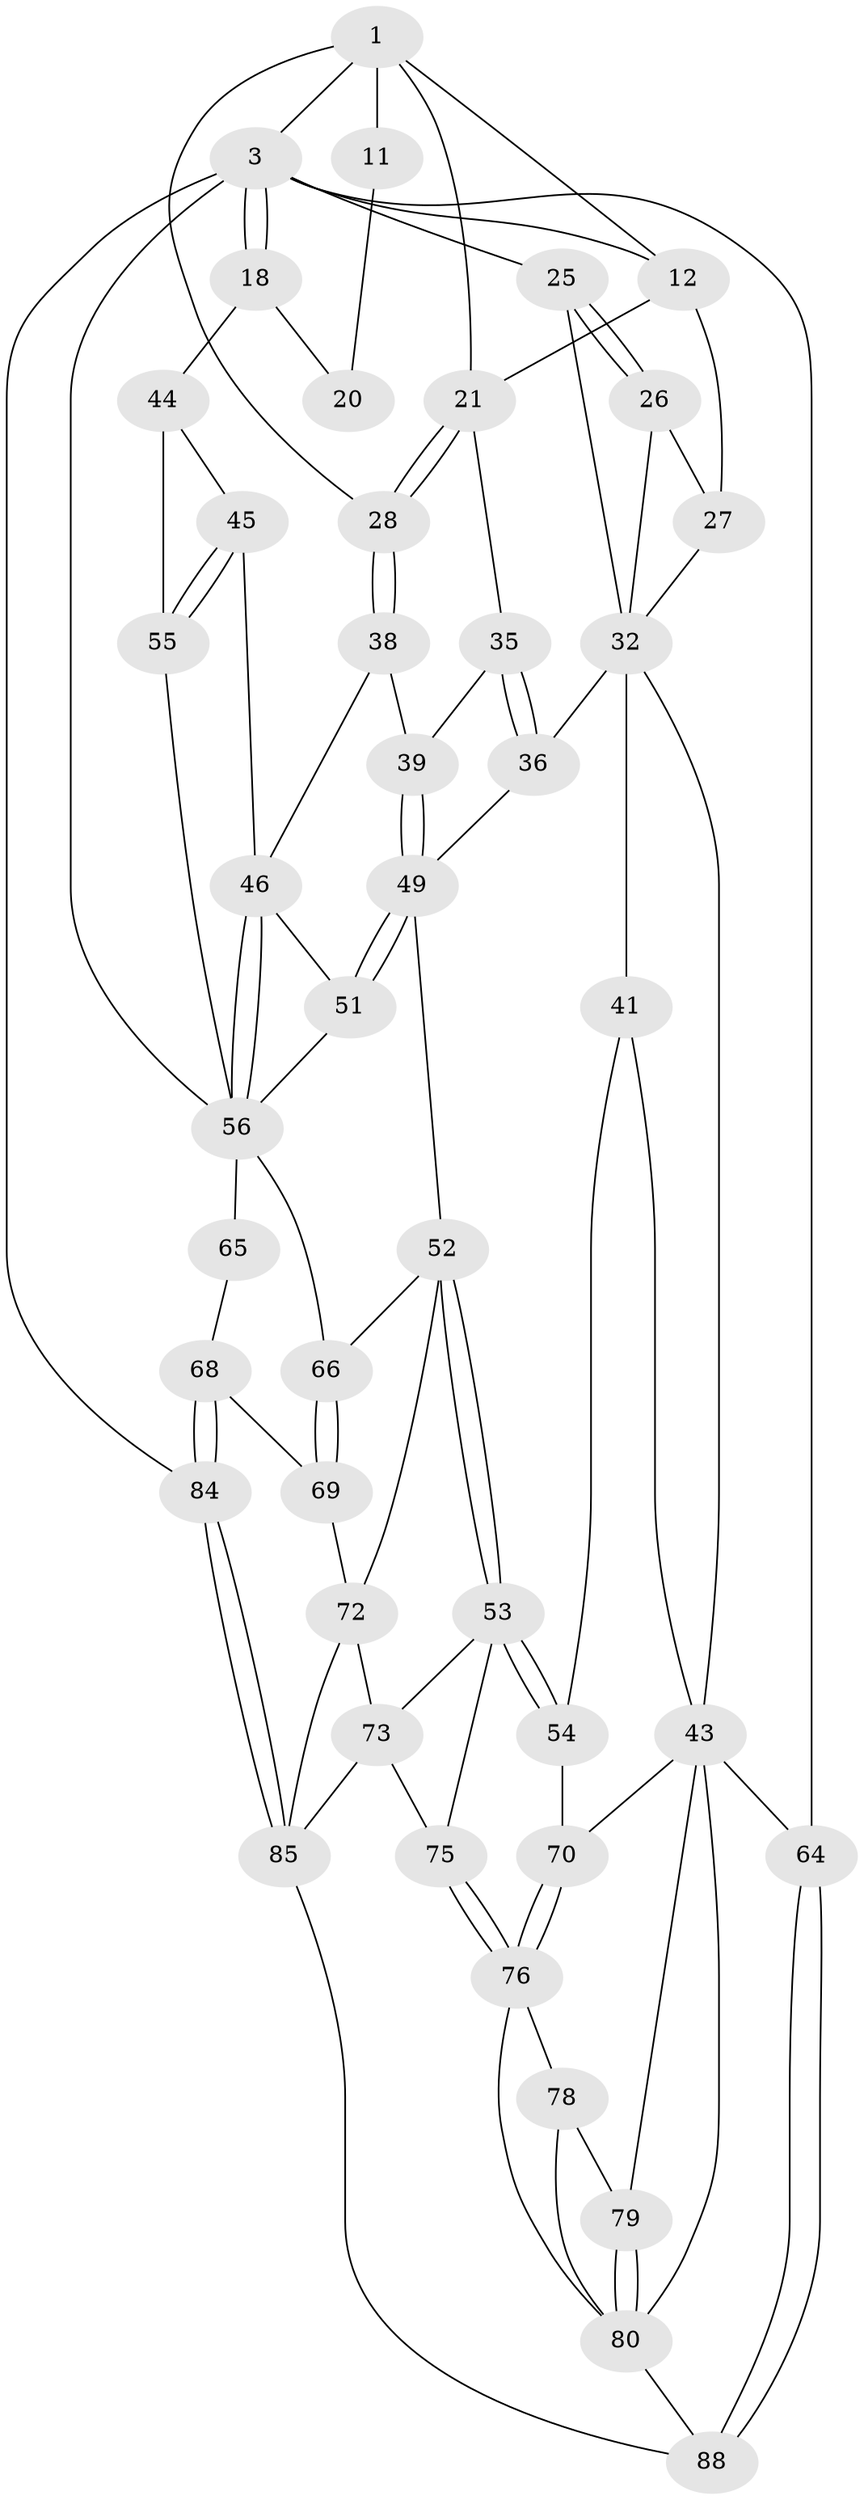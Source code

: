 // original degree distribution, {3: 0.022727272727272728, 5: 0.4772727272727273, 6: 0.23863636363636365, 4: 0.26136363636363635}
// Generated by graph-tools (version 1.1) at 2025/17/03/09/25 04:17:10]
// undirected, 44 vertices, 96 edges
graph export_dot {
graph [start="1"]
  node [color=gray90,style=filled];
  1 [pos="+0.7347188328536771+0",super="+2+7"];
  3 [pos="+1+0",super="+60+4"];
  11 [pos="+0.843797853802692+0.09391424103038269",super="+15"];
  12 [pos="+0.5619767045441165+0.17206089763670085",super="+13"];
  18 [pos="+1+0",super="+19"];
  20 [pos="+0.9092382239251733+0.10409483472069918",super="+23"];
  21 [pos="+0.5955672962553148+0.23922839320981729",super="+22"];
  25 [pos="+0+0"];
  26 [pos="+0.17733871290898134+0.1482255316254501"];
  27 [pos="+0.19866457922013803+0.14162654636643518",super="+30"];
  28 [pos="+0.762405232345455+0.292102192675957"];
  32 [pos="+0.31672861305959343+0.2862435170342448",super="+37+33"];
  35 [pos="+0.46922092654712066+0.3916016610358251"];
  36 [pos="+0.40045066500754417+0.4500022121404096"];
  38 [pos="+0.7359957350284407+0.39255869706895546"];
  39 [pos="+0.6029219773675188+0.44230002089041365"];
  41 [pos="+0.2896298360901206+0.4909426138652471",super="+42"];
  43 [pos="+0+0.5397584442661811",super="+62"];
  44 [pos="+0.9574676895296819+0.31646606584696463",super="+48"];
  45 [pos="+0.9033480684315293+0.5144551324743084"];
  46 [pos="+0.8343224654088414+0.525211937166933",super="+47"];
  49 [pos="+0.5952632311700454+0.6726623685001012",super="+50"];
  51 [pos="+0.6099034094463551+0.6783293519857158"];
  52 [pos="+0.42222001799173053+0.7444974089549142",super="+67"];
  53 [pos="+0.3021824033697771+0.7482331558884517",super="+74"];
  54 [pos="+0.18201850784498783+0.6634489643041267"];
  55 [pos="+1+0.658081067717239"];
  56 [pos="+0.8377740607666805+0.6791122843571116",super="+57+59"];
  64 [pos="+0+1"];
  65 [pos="+0.8575280446282354+0.9018760124028885"];
  66 [pos="+0.6510606851004033+0.8516227094104509"];
  68 [pos="+0.6757231570243497+0.8788282463767553"];
  69 [pos="+0.6556715816187044+0.8688988120008303"];
  70 [pos="+0.12605149880310362+0.8076424690142965"];
  72 [pos="+0.4972095660425767+0.9558108384574407",super="+81"];
  73 [pos="+0.3312967841302194+0.923970955175964",super="+86"];
  75 [pos="+0.19741712937159203+0.9487720529580971"];
  76 [pos="+0.1798223771840332+0.9425776247442378",super="+77"];
  78 [pos="+0.12832365131266465+0.9445341285246215"];
  79 [pos="+0.06848948710308836+0.9075302873221127"];
  80 [pos="+0.07731036526464459+0.9756313224134517",super="+82"];
  84 [pos="+0.7323621987035136+1"];
  85 [pos="+0.5141222248662766+1",super="+87"];
  88 [pos="+0.10738650132558097+1"];
  1 -- 3 [weight=2];
  1 -- 11 [weight=3];
  1 -- 21;
  1 -- 28;
  1 -- 12;
  3 -- 18;
  3 -- 18;
  3 -- 64 [weight=2];
  3 -- 84;
  3 -- 25;
  3 -- 56;
  3 -- 12;
  11 -- 20 [weight=2];
  12 -- 21 [weight=2];
  12 -- 27 [weight=2];
  18 -- 20 [weight=2];
  18 -- 44 [weight=2];
  21 -- 28;
  21 -- 28;
  21 -- 35;
  25 -- 26;
  25 -- 26;
  25 -- 32;
  26 -- 27;
  26 -- 32;
  27 -- 32;
  28 -- 38;
  28 -- 38;
  32 -- 41 [weight=2];
  32 -- 36;
  32 -- 43;
  35 -- 36;
  35 -- 36;
  35 -- 39;
  36 -- 49;
  38 -- 39;
  38 -- 46;
  39 -- 49;
  39 -- 49;
  41 -- 43;
  41 -- 54;
  43 -- 64;
  43 -- 80;
  43 -- 70;
  43 -- 79;
  44 -- 45;
  44 -- 55;
  45 -- 46;
  45 -- 55;
  45 -- 55;
  46 -- 56;
  46 -- 56;
  46 -- 51;
  49 -- 51;
  49 -- 51;
  49 -- 52;
  51 -- 56;
  52 -- 53;
  52 -- 53;
  52 -- 72;
  52 -- 66;
  53 -- 54;
  53 -- 54;
  53 -- 73;
  53 -- 75;
  54 -- 70;
  55 -- 56;
  56 -- 65 [weight=2];
  56 -- 66;
  64 -- 88;
  64 -- 88;
  65 -- 68;
  66 -- 69;
  66 -- 69;
  68 -- 69;
  68 -- 84;
  68 -- 84;
  69 -- 72;
  70 -- 76;
  70 -- 76;
  72 -- 73;
  72 -- 85;
  73 -- 75;
  73 -- 85;
  75 -- 76;
  75 -- 76;
  76 -- 78;
  76 -- 80;
  78 -- 79;
  78 -- 80;
  79 -- 80;
  79 -- 80;
  80 -- 88;
  84 -- 85;
  84 -- 85;
  85 -- 88;
}

